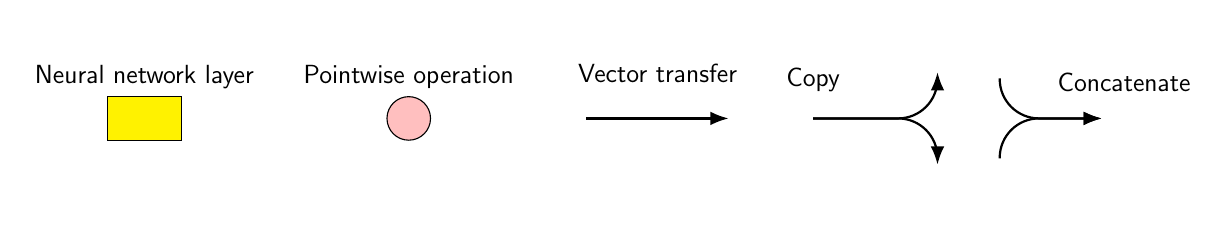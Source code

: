 \begin{tikzpicture}[
    font=\sf \scriptsize,
    >=LaTeX,
    scale = 0.79,
    every node/.style={scale=0.79},
    % Styles
    cell/.style={% For the main box
        rectangle, 
        rounded corners=5mm, 
        draw,
        very thick,
        },
    operator/.style={%For operators like +  and  x
        circle,
        draw,
        inner sep=-0.5pt,
        minimum height =.70cm,
        },
    function/.style={%For functions
        ellipse,
        draw,
        inner sep=1pt
        },
    ct/.style={% For external inputs and outputs
        circle,
        draw,
        line width = .75pt,
        minimum width=1cm,
        inner sep=1pt,
        },
    gt/.style={% For internal inputs
        rectangle,
        draw,
        minimum width=12mm,
        minimum height=7mm,
        inner sep=1pt
        },
    mylabel/.style={% something new that I have learned
        font=\scriptsize\sffamily ,
        opacity = 0.2, 
        size = \large,
        },
    ArrowC1/.style={% Arrows with rounded corners
        rounded corners=10cm,
        thick,
        },
    ArrowC2/.style={% Arrows with big rounded corners
        rounded corners=.5cm,
        thick,
        },
    ]
    
    \node [gt, fill = yellow, opacity = 1.0, label = {\large Neural network  layer}] (ibox4) at (-2.75, 0) {}; 
    \node [operator, fill = pink, opacity = 1.0, label = {\large Pointwise operation}] (mux1) at (1.5, 0) { }; 
    
    % Vector transfer element
    \node [operator, fill = pink, opacity = .0] (n1) at (4.0, 0) { }; 
    \node [operator, fill = pink, opacity = .0] (n2) at (7.0, 0) { }; 
    \draw [->, ArrowC2, opacity = 1.0] (n1) -- (n2) node[midway, above=3.5mm of n1] {\large Vector transfer};
    
    % copy
    \node [operator, fill = pink, opacity = .0] (c1) at (10, 1.1) { }; 
    \node [operator, fill = pink, opacity = .0] (c2) at (10, -1.1) { };
    \node [operator, fill = pink, opacity = .0] (c3) at (8, 0) { }; 
    
    \draw [->, ArrowC2, opacity = 1.0] (c3 -| c1)++(-2., 0) -| (c1) node[above=-0.5mm of c3] {\large Copy};
    \draw [->, ArrowC2, opacity = 1.0] (c3 -| c2)++(-2., 0) -| (c2) ;

    % Concatenate
    \node [operator, fill = pink, opacity = .0] (co1) at (11, 1.0) { }; 
    \node [operator, fill = pink, opacity = .0] (co2) at (11, -1.0) { };
    \node [operator, fill = pink, opacity = .0] (co3) at (13, 0) { }; 
    
    \draw [->, ArrowC2, opacity = 1.0] (co1) |- (co3) node[above=-0.5mm of co3] {\large Concatenate};
    \draw [->, ArrowC2, opacity = 1.0] (co2) |- (co3);
    % node[above=-0.5mm of co3] {\large Concatenate};
    \end{tikzpicture}